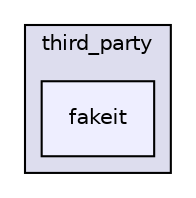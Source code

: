 digraph "/home/travis/build/kammce/SJSU-Dev2/firmware/library/third_party/fakeit" {
  compound=true
  node [ fontsize="10", fontname="Helvetica"];
  edge [ labelfontsize="10", labelfontname="Helvetica"];
  subgraph clusterdir_e09eb42682f400a396ce0cf97b885b03 {
    graph [ bgcolor="#ddddee", pencolor="black", label="third_party" fontname="Helvetica", fontsize="10", URL="dir_e09eb42682f400a396ce0cf97b885b03.html"]
  dir_0d2732a69681e54f11be8af893f80954 [shape=box, label="fakeit", style="filled", fillcolor="#eeeeff", pencolor="black", URL="dir_0d2732a69681e54f11be8af893f80954.html"];
  }
}
